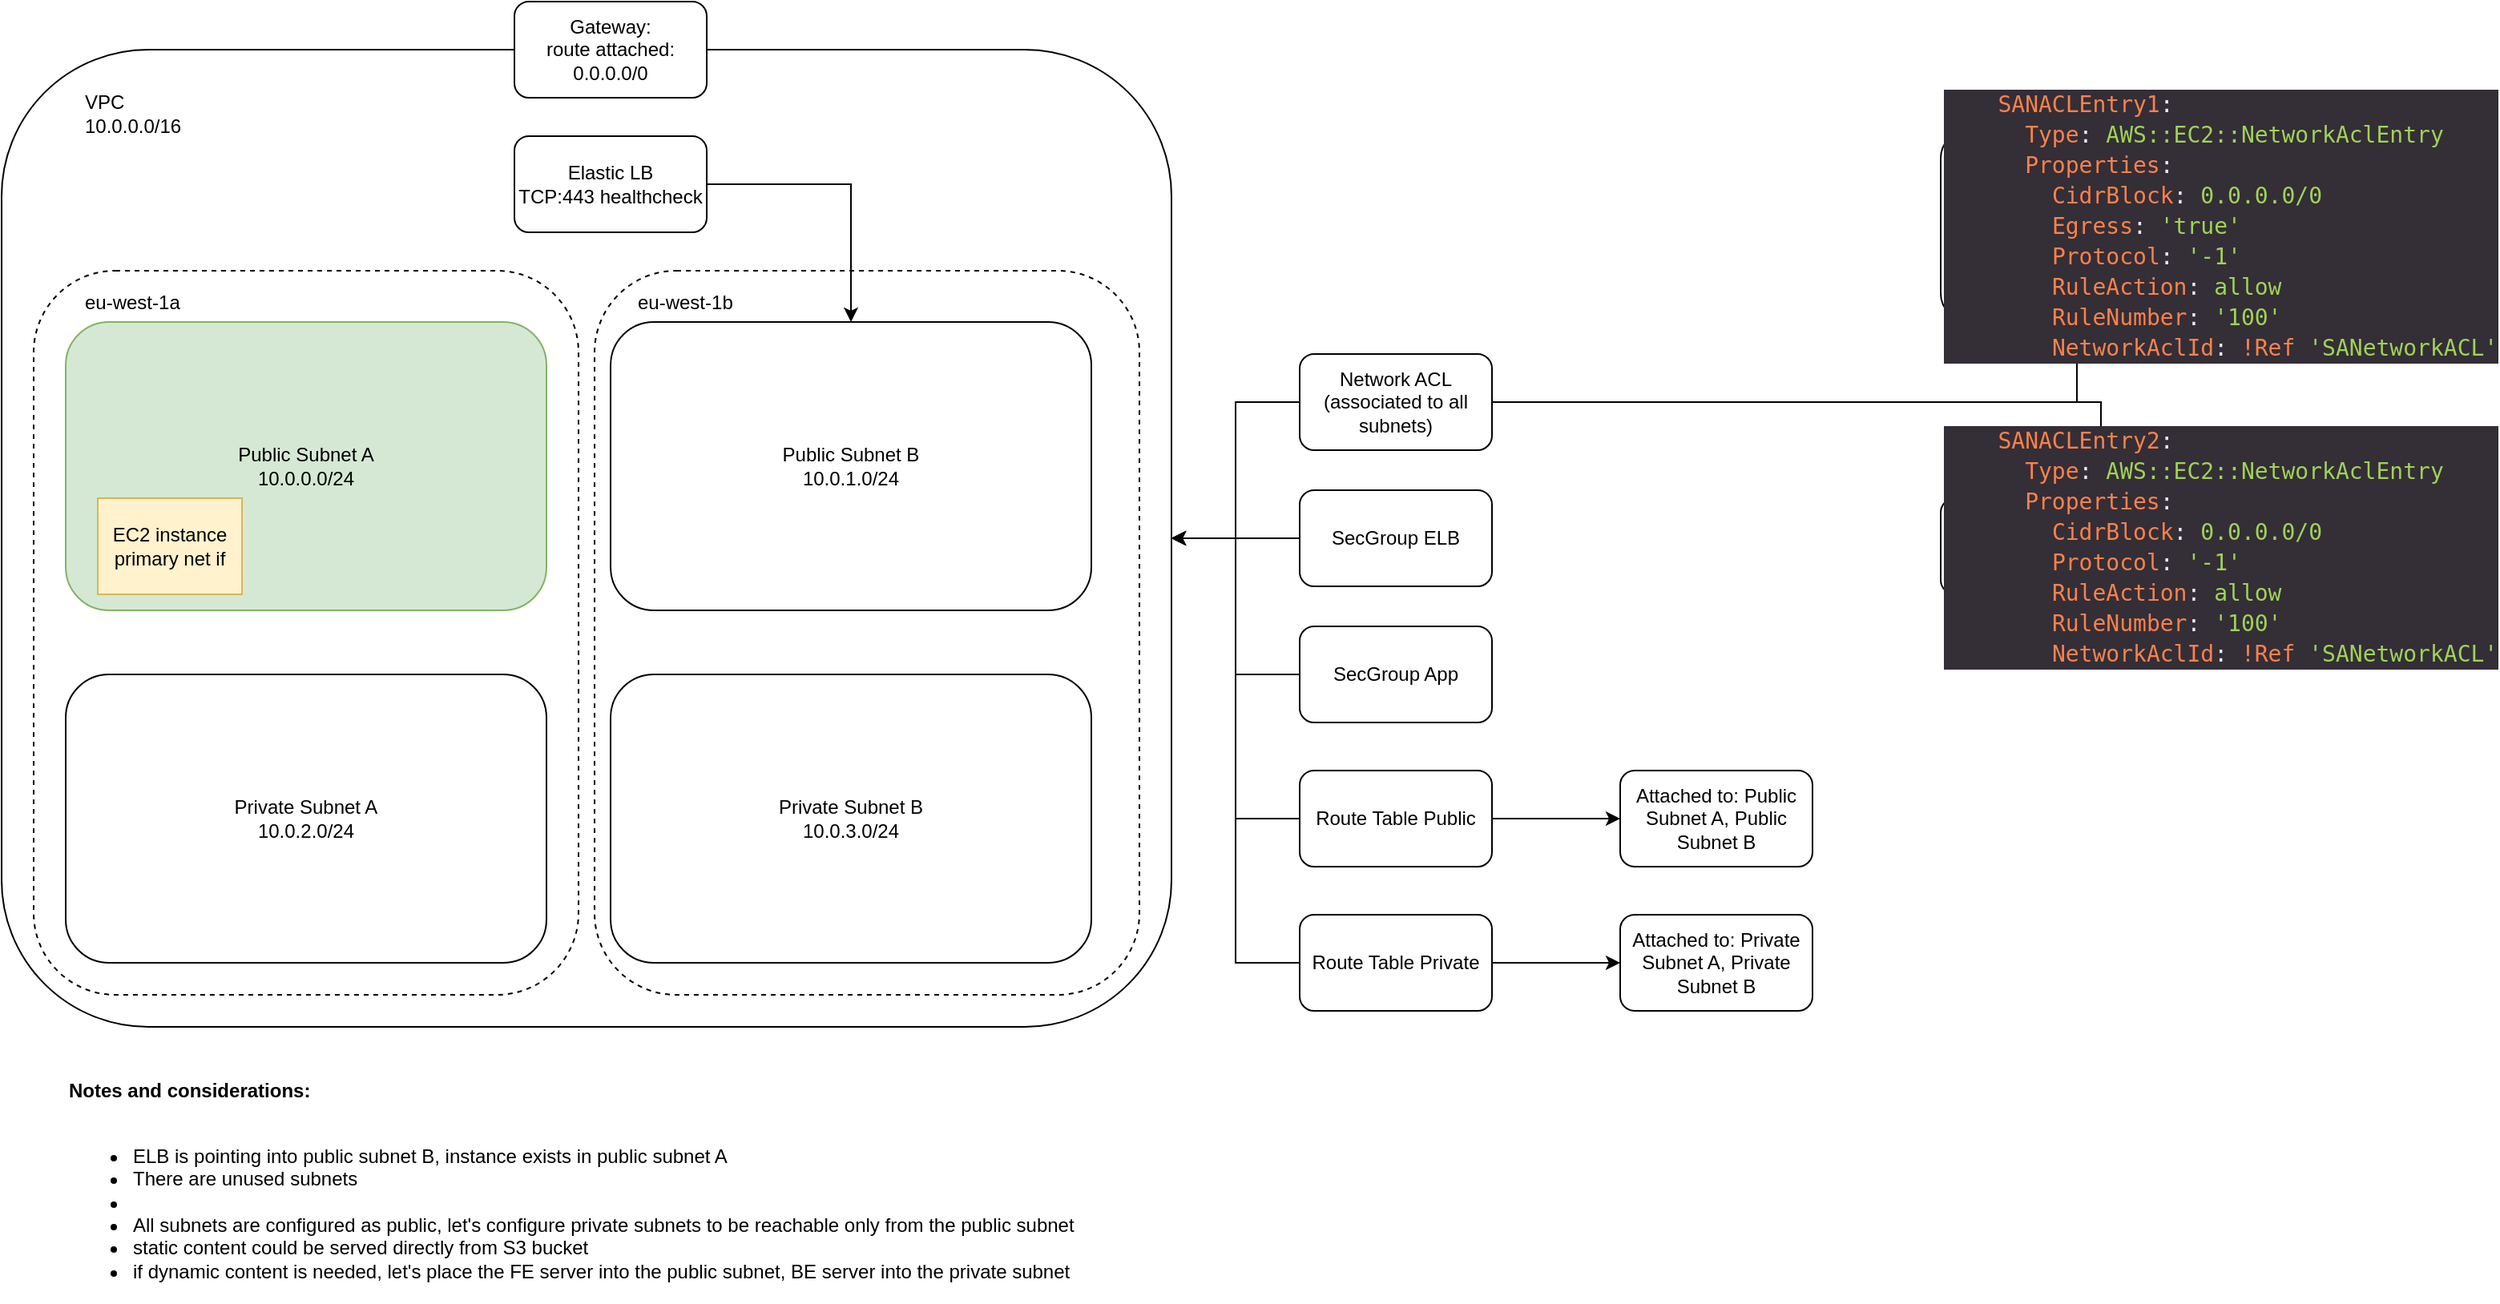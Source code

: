 <mxfile version="10.9.8" type="github"><diagram id="Ht1M8jgEwFfnCIfOTk4-" name="Page-1"><mxGraphModel dx="1172" dy="1641" grid="1" gridSize="10" guides="1" tooltips="1" connect="1" arrows="1" fold="1" page="1" pageScale="1" pageWidth="1169" pageHeight="827" math="0" shadow="0"><root><mxCell id="0"/><mxCell id="1" parent="0"/><mxCell id="W-sSuCr1-K6_nD36j150-1" value="" style="rounded=1;whiteSpace=wrap;html=1;align=left;" parent="1" vertex="1"><mxGeometry x="10" y="-80" width="730" height="610" as="geometry"/></mxCell><mxCell id="W-sSuCr1-K6_nD36j150-2" value="VPC&lt;br&gt;10.0.0.0/16" style="text;html=1;strokeColor=none;fillColor=none;align=left;verticalAlign=middle;whiteSpace=wrap;rounded=0;" parent="1" vertex="1"><mxGeometry x="60" y="-60" width="70" height="40" as="geometry"/></mxCell><mxCell id="W-sSuCr1-K6_nD36j150-3" value="Public Subnet A&lt;br&gt;10.0.0.0/24" style="rounded=1;whiteSpace=wrap;html=1;fillColor=#d5e8d4;strokeColor=#82b366;" parent="1" vertex="1"><mxGeometry x="50" y="90" width="300" height="180" as="geometry"/></mxCell><mxCell id="W-sSuCr1-K6_nD36j150-4" value="Public Subnet B&lt;br&gt;10.0.1.0/24" style="rounded=1;whiteSpace=wrap;html=1;" parent="1" vertex="1"><mxGeometry x="390" y="90" width="300" height="180" as="geometry"/></mxCell><mxCell id="W-sSuCr1-K6_nD36j150-5" value="Private Subnet B&lt;br&gt;10.0.3.0/24" style="rounded=1;whiteSpace=wrap;html=1;" parent="1" vertex="1"><mxGeometry x="390" y="310" width="300" height="180" as="geometry"/></mxCell><mxCell id="W-sSuCr1-K6_nD36j150-6" value="Private Subnet A&lt;br&gt;10.0.2.0/24" style="rounded=1;whiteSpace=wrap;html=1;" parent="1" vertex="1"><mxGeometry x="50" y="310" width="300" height="180" as="geometry"/></mxCell><mxCell id="W-sSuCr1-K6_nD36j150-8" value="" style="edgeStyle=orthogonalEdgeStyle;rounded=0;orthogonalLoop=1;jettySize=auto;html=1;" parent="1" source="W-sSuCr1-K6_nD36j150-7" target="W-sSuCr1-K6_nD36j150-1" edge="1"><mxGeometry relative="1" as="geometry"/></mxCell><mxCell id="W-sSuCr1-K6_nD36j150-24" value="" style="edgeStyle=orthogonalEdgeStyle;rounded=0;orthogonalLoop=1;jettySize=auto;html=1;" parent="1" source="W-sSuCr1-K6_nD36j150-7" target="W-sSuCr1-K6_nD36j150-23" edge="1"><mxGeometry relative="1" as="geometry"/></mxCell><mxCell id="W-sSuCr1-K6_nD36j150-27" value="" style="edgeStyle=orthogonalEdgeStyle;rounded=0;orthogonalLoop=1;jettySize=auto;html=1;" parent="1" source="W-sSuCr1-K6_nD36j150-7" target="W-sSuCr1-K6_nD36j150-26" edge="1"><mxGeometry relative="1" as="geometry"/></mxCell><mxCell id="W-sSuCr1-K6_nD36j150-7" value="Network ACL (associated to all subnets)" style="rounded=1;whiteSpace=wrap;html=1;" parent="1" vertex="1"><mxGeometry x="820" y="110" width="120" height="60" as="geometry"/></mxCell><mxCell id="W-sSuCr1-K6_nD36j150-26" value="&lt;div style=&quot;color: rgb(234 , 235 , 255) ; background-color: rgb(52 , 46 , 55) ; font-family: &amp;#34;droid sans mono&amp;#34; , monospace , monospace , &amp;#34;droid sans fallback&amp;#34; ; font-size: 14px ; line-height: 19px ; white-space: pre&quot;&gt;&lt;div&gt;    &lt;span style=&quot;color: #fa824c&quot;&gt;SANACLEntry2&lt;/span&gt;:&lt;/div&gt;&lt;div&gt;      &lt;span style=&quot;color: #fa824c&quot;&gt;Type&lt;/span&gt;: &lt;span style=&quot;color: #9fd356&quot;&gt;AWS::EC2::NetworkAclEntry&lt;/span&gt;&lt;/div&gt;&lt;div&gt;      &lt;span style=&quot;color: #fa824c&quot;&gt;Properties&lt;/span&gt;:&lt;/div&gt;&lt;div&gt;        &lt;span style=&quot;color: #fa824c&quot;&gt;CidrBlock&lt;/span&gt;: &lt;span style=&quot;color: #9fd356&quot;&gt;0.0.0.0/0&lt;/span&gt;&lt;/div&gt;&lt;div&gt;        &lt;span style=&quot;color: #fa824c&quot;&gt;Protocol&lt;/span&gt;: &lt;span style=&quot;color: #9fd356&quot;&gt;'-1'&lt;/span&gt;&lt;/div&gt;&lt;div&gt;        &lt;span style=&quot;color: #fa824c&quot;&gt;RuleAction&lt;/span&gt;: &lt;span style=&quot;color: #9fd356&quot;&gt;allow&lt;/span&gt;&lt;/div&gt;&lt;div&gt;        &lt;span style=&quot;color: #fa824c&quot;&gt;RuleNumber&lt;/span&gt;: &lt;span style=&quot;color: #9fd356&quot;&gt;'100'&lt;/span&gt;&lt;/div&gt;&lt;div&gt;        &lt;span style=&quot;color: #fa824c&quot;&gt;NetworkAclId&lt;/span&gt;: &lt;span style=&quot;color: #fa824c&quot;&gt;!Ref&lt;/span&gt; &lt;span style=&quot;color: #9fd356&quot;&gt;'SANetworkACL'&lt;/span&gt;&lt;/div&gt;&lt;/div&gt;" style="rounded=1;whiteSpace=wrap;html=1;align=left;" parent="1" vertex="1"><mxGeometry x="1220" y="200" width="200" height="60" as="geometry"/></mxCell><mxCell id="W-sSuCr1-K6_nD36j150-23" value="&lt;div style=&quot;color: rgb(234 , 235 , 255) ; background-color: rgb(52 , 46 , 55) ; font-family: &amp;#34;droid sans mono&amp;#34; , monospace , monospace , &amp;#34;droid sans fallback&amp;#34; ; font-size: 14px ; line-height: 19px ; white-space: pre&quot;&gt;&lt;div&gt;    &lt;span style=&quot;color: #fa824c&quot;&gt;SANACLEntry1&lt;/span&gt;:&lt;/div&gt;&lt;div&gt;      &lt;span style=&quot;color: #fa824c&quot;&gt;Type&lt;/span&gt;: &lt;span style=&quot;color: #9fd356&quot;&gt;AWS::EC2::NetworkAclEntry&lt;/span&gt;&lt;/div&gt;&lt;div&gt;      &lt;span style=&quot;color: #fa824c&quot;&gt;Properties&lt;/span&gt;:&lt;/div&gt;&lt;div&gt;        &lt;span style=&quot;color: #fa824c&quot;&gt;CidrBlock&lt;/span&gt;: &lt;span style=&quot;color: #9fd356&quot;&gt;0.0.0.0/0&lt;/span&gt;&lt;/div&gt;&lt;div&gt;        &lt;span style=&quot;color: #fa824c&quot;&gt;Egress&lt;/span&gt;: &lt;span style=&quot;color: #9fd356&quot;&gt;'true'&lt;/span&gt;&lt;/div&gt;&lt;div&gt;        &lt;span style=&quot;color: #fa824c&quot;&gt;Protocol&lt;/span&gt;: &lt;span style=&quot;color: #9fd356&quot;&gt;'-1'&lt;/span&gt;&lt;/div&gt;&lt;div&gt;        &lt;span style=&quot;color: #fa824c&quot;&gt;RuleAction&lt;/span&gt;: &lt;span style=&quot;color: #9fd356&quot;&gt;allow&lt;/span&gt;&lt;/div&gt;&lt;div&gt;        &lt;span style=&quot;color: #fa824c&quot;&gt;RuleNumber&lt;/span&gt;: &lt;span style=&quot;color: #9fd356&quot;&gt;'100'&lt;/span&gt;&lt;/div&gt;&lt;div&gt;        &lt;span style=&quot;color: #fa824c&quot;&gt;NetworkAclId&lt;/span&gt;: &lt;span style=&quot;color: #fa824c&quot;&gt;!Ref&lt;/span&gt; &lt;span style=&quot;color: #9fd356&quot;&gt;'SANetworkACL'&lt;/span&gt;&lt;/div&gt;&lt;/div&gt;" style="rounded=1;whiteSpace=wrap;html=1;align=left;" parent="1" vertex="1"><mxGeometry x="1220" y="-30" width="170" height="120" as="geometry"/></mxCell><mxCell id="W-sSuCr1-K6_nD36j150-10" value="" style="edgeStyle=orthogonalEdgeStyle;rounded=0;orthogonalLoop=1;jettySize=auto;html=1;" parent="1" source="W-sSuCr1-K6_nD36j150-9" target="W-sSuCr1-K6_nD36j150-1" edge="1"><mxGeometry relative="1" as="geometry"/></mxCell><mxCell id="W-sSuCr1-K6_nD36j150-33" value="" style="edgeStyle=orthogonalEdgeStyle;rounded=0;orthogonalLoop=1;jettySize=auto;html=1;" parent="1" source="W-sSuCr1-K6_nD36j150-9" target="W-sSuCr1-K6_nD36j150-32" edge="1"><mxGeometry relative="1" as="geometry"/></mxCell><mxCell id="W-sSuCr1-K6_nD36j150-9" value="Route Table Public" style="rounded=1;whiteSpace=wrap;html=1;" parent="1" vertex="1"><mxGeometry x="820" y="370" width="120" height="60" as="geometry"/></mxCell><mxCell id="W-sSuCr1-K6_nD36j150-32" value="Attached to: Public Subnet A, Public Subnet B" style="rounded=1;whiteSpace=wrap;html=1;" parent="1" vertex="1"><mxGeometry x="1020" y="370" width="120" height="60" as="geometry"/></mxCell><mxCell id="W-sSuCr1-K6_nD36j150-12" value="" style="edgeStyle=orthogonalEdgeStyle;rounded=0;orthogonalLoop=1;jettySize=auto;html=1;" parent="1" source="W-sSuCr1-K6_nD36j150-11" target="W-sSuCr1-K6_nD36j150-1" edge="1"><mxGeometry relative="1" as="geometry"/></mxCell><mxCell id="W-sSuCr1-K6_nD36j150-31" value="" style="edgeStyle=orthogonalEdgeStyle;rounded=0;orthogonalLoop=1;jettySize=auto;html=1;" parent="1" source="W-sSuCr1-K6_nD36j150-11" target="W-sSuCr1-K6_nD36j150-30" edge="1"><mxGeometry relative="1" as="geometry"/></mxCell><mxCell id="W-sSuCr1-K6_nD36j150-11" value="Route Table Private" style="rounded=1;whiteSpace=wrap;html=1;" parent="1" vertex="1"><mxGeometry x="820" y="460" width="120" height="60" as="geometry"/></mxCell><mxCell id="W-sSuCr1-K6_nD36j150-30" value="Attached to: Private Subnet A, Private Subnet B" style="rounded=1;whiteSpace=wrap;html=1;" parent="1" vertex="1"><mxGeometry x="1020" y="460" width="120" height="60" as="geometry"/></mxCell><mxCell id="W-sSuCr1-K6_nD36j150-13" value="EC2 instance&lt;br&gt;primary net if" style="rounded=0;whiteSpace=wrap;html=1;fillColor=#fff2cc;strokeColor=#d6b656;" parent="1" vertex="1"><mxGeometry x="70" y="200" width="90" height="60" as="geometry"/></mxCell><mxCell id="W-sSuCr1-K6_nD36j150-14" value="&lt;b&gt;Notes and considerations:&lt;/b&gt;&lt;br&gt;&lt;br&gt;&lt;ul&gt;&lt;li&gt;ELB is pointing into public subnet B, instance exists in public subnet A&lt;/li&gt;&lt;li&gt;There are unused subnets&lt;/li&gt;&lt;li&gt;&lt;br&gt;&lt;/li&gt;&lt;li&gt;All subnets are configured as public, let's configure private subnets to be reachable only from the public subnet&lt;/li&gt;&lt;li&gt;static content could be served directly from S3 bucket&lt;/li&gt;&lt;li&gt;if dynamic content is needed, let's place the FE server into the public subnet, BE server into the private subnet&lt;/li&gt;&lt;/ul&gt;" style="text;html=1;resizable=0;points=[];autosize=1;align=left;verticalAlign=top;spacingTop=-4;" parent="1" vertex="1"><mxGeometry x="50" y="560" width="640" height="140" as="geometry"/></mxCell><mxCell id="W-sSuCr1-K6_nD36j150-18" style="edgeStyle=orthogonalEdgeStyle;rounded=0;orthogonalLoop=1;jettySize=auto;html=1;exitX=1;exitY=0.5;exitDx=0;exitDy=0;entryX=0.5;entryY=0;entryDx=0;entryDy=0;" parent="1" source="W-sSuCr1-K6_nD36j150-17" target="W-sSuCr1-K6_nD36j150-4" edge="1"><mxGeometry relative="1" as="geometry"/></mxCell><mxCell id="W-sSuCr1-K6_nD36j150-17" value="Elastic LB&lt;br&gt;TCP:443 healthcheck" style="rounded=1;whiteSpace=wrap;html=1;" parent="1" vertex="1"><mxGeometry x="330" y="-26" width="120" height="60" as="geometry"/></mxCell><mxCell id="W-sSuCr1-K6_nD36j150-20" value="" style="edgeStyle=orthogonalEdgeStyle;rounded=0;orthogonalLoop=1;jettySize=auto;html=1;" parent="1" source="W-sSuCr1-K6_nD36j150-19" target="W-sSuCr1-K6_nD36j150-1" edge="1"><mxGeometry relative="1" as="geometry"/></mxCell><mxCell id="W-sSuCr1-K6_nD36j150-19" value="SecGroup ELB&lt;span style=&quot;font-family: &amp;#34;helvetica&amp;#34; , &amp;#34;arial&amp;#34; , sans-serif ; font-size: 0px ; white-space: nowrap&quot;&gt;%3CmxGraphModel%3E%3Croot%3E%3CmxCell%20id%3D%220%22%2F%3E%3CmxCell%20id%3D%221%22%20parent%3D%220%22%2F%3E%3CmxCell%20id%3D%222%22%20value%3D%22Route%20Table%20Public%22%20style%3D%22rounded%3D1%3BwhiteSpace%3Dwrap%3Bhtml%3D1%3B%22%20vertex%3D%221%22%20parent%3D%221%22%3E%3CmxGeometry%20x%3D%22820%22%20y%3D%22360%22%20width%3D%22120%22%20height%3D%2260%22%20as%3D%22geometry%22%2F%3E%3C%2FmxCell%3E%3C%2Froot%3E%3C%2FmxGraphModel%3E&lt;/span&gt;" style="rounded=1;whiteSpace=wrap;html=1;" parent="1" vertex="1"><mxGeometry x="820" y="195" width="120" height="60" as="geometry"/></mxCell><mxCell id="W-sSuCr1-K6_nD36j150-22" value="" style="edgeStyle=orthogonalEdgeStyle;rounded=0;orthogonalLoop=1;jettySize=auto;html=1;" parent="1" source="W-sSuCr1-K6_nD36j150-21" target="W-sSuCr1-K6_nD36j150-1" edge="1"><mxGeometry relative="1" as="geometry"/></mxCell><mxCell id="W-sSuCr1-K6_nD36j150-21" value="SecGroup App" style="rounded=1;whiteSpace=wrap;html=1;" parent="1" vertex="1"><mxGeometry x="820" y="280" width="120" height="60" as="geometry"/></mxCell><mxCell id="W-sSuCr1-K6_nD36j150-29" value="Gateway:&lt;br&gt;route attached: 0.0.0.0/0" style="rounded=1;whiteSpace=wrap;html=1;" parent="1" vertex="1"><mxGeometry x="330" y="-110" width="120" height="60" as="geometry"/></mxCell><mxCell id="8rAmbL5JXrlm2MyB9gcH-1" value="" style="rounded=1;whiteSpace=wrap;html=1;fillColor=none;dashed=1;" vertex="1" parent="1"><mxGeometry x="380" y="58" width="340" height="452" as="geometry"/></mxCell><mxCell id="8rAmbL5JXrlm2MyB9gcH-2" value="" style="rounded=1;whiteSpace=wrap;html=1;fillColor=none;dashed=1;" vertex="1" parent="1"><mxGeometry x="30" y="58" width="340" height="452" as="geometry"/></mxCell><mxCell id="8rAmbL5JXrlm2MyB9gcH-3" value="eu-west-1b" style="text;html=1;strokeColor=none;fillColor=none;align=left;verticalAlign=middle;whiteSpace=wrap;rounded=0;" vertex="1" parent="1"><mxGeometry x="405" y="58" width="70" height="40" as="geometry"/></mxCell><mxCell id="8rAmbL5JXrlm2MyB9gcH-4" value="eu-west-1a" style="text;html=1;strokeColor=none;fillColor=none;align=left;verticalAlign=middle;whiteSpace=wrap;rounded=0;" vertex="1" parent="1"><mxGeometry x="60" y="58" width="70" height="40" as="geometry"/></mxCell></root></mxGraphModel></diagram></mxfile>